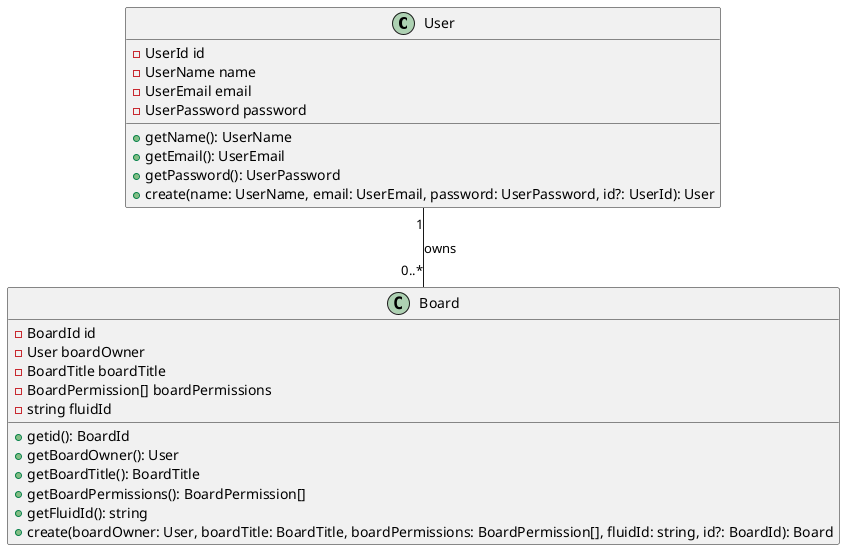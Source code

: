 @startuml

class User{
    -UserId id
    -UserName name
    -UserEmail email
    -UserPassword password
    +getName(): UserName
    +getEmail(): UserEmail
    +getPassword(): UserPassword 
    +create(name: UserName, email: UserEmail, password: UserPassword, id?: UserId): User
}

class Board{
    -BoardId id
    -User boardOwner
    -BoardTitle boardTitle
    -BoardPermission[] boardPermissions
    -string fluidId
    +getid(): BoardId
    +getBoardOwner(): User
    +getBoardTitle(): BoardTitle
    +getBoardPermissions(): BoardPermission[]
    +getFluidId(): string
    +create(boardOwner: User, boardTitle: BoardTitle, boardPermissions: BoardPermission[], fluidId: string, id?: BoardId): Board
}


User "1" -- "0..*" Board : owns


@enduml